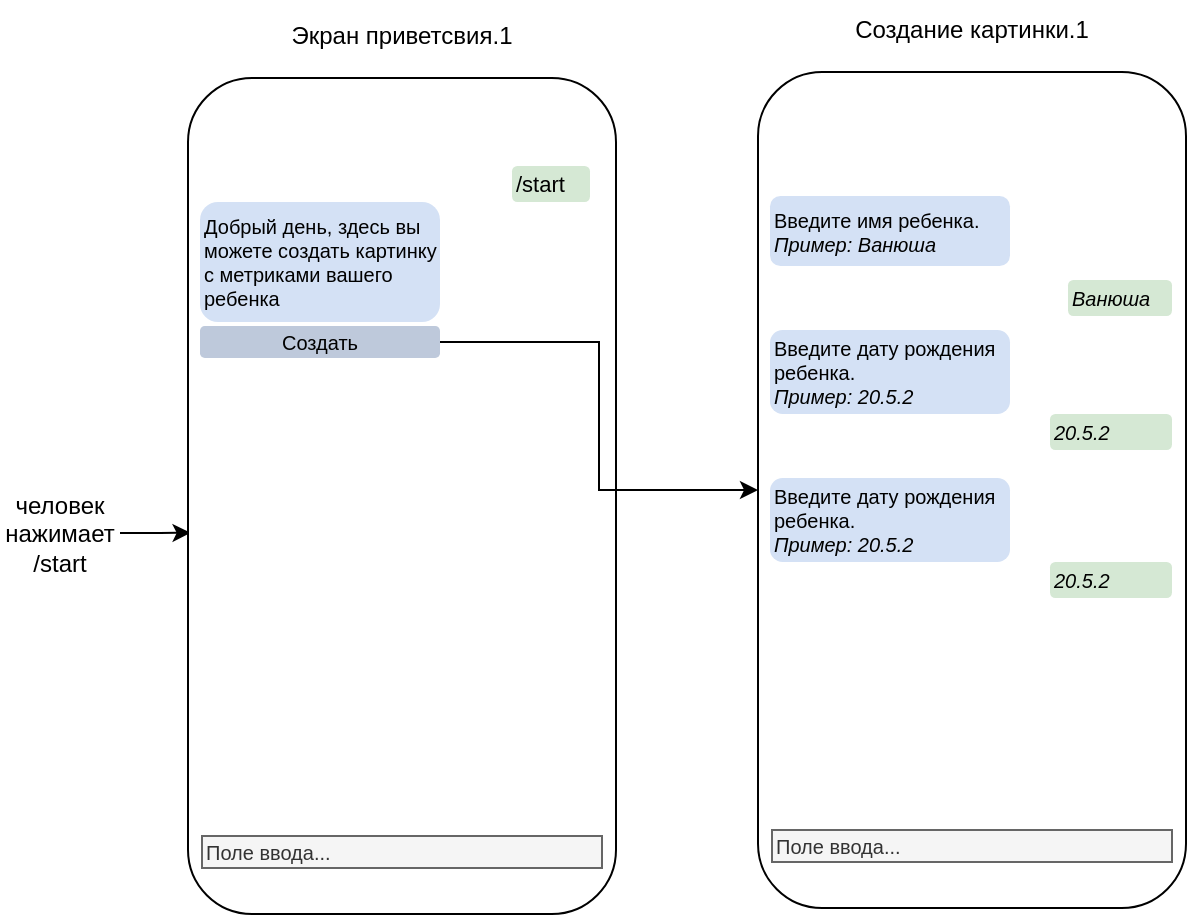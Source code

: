 <mxfile version="23.1.1" type="github">
  <diagram name="Страница — 1" id="0iTnj-BsS2j_chY-5PiK">
    <mxGraphModel dx="653" dy="439" grid="0" gridSize="10" guides="1" tooltips="1" connect="1" arrows="1" fold="1" page="1" pageScale="1" pageWidth="1200" pageHeight="1600" math="0" shadow="0">
      <root>
        <mxCell id="0" />
        <mxCell id="1" parent="0" />
        <mxCell id="aRAYRiQgfo4Hvzv392GO-2" value="человек нажимает /start" style="text;html=1;strokeColor=none;fillColor=none;align=center;verticalAlign=middle;whiteSpace=wrap;rounded=0;" vertex="1" parent="1">
          <mxGeometry x="14" y="263" width="60" height="43" as="geometry" />
        </mxCell>
        <mxCell id="aRAYRiQgfo4Hvzv392GO-7" style="edgeStyle=orthogonalEdgeStyle;rounded=0;orthogonalLoop=1;jettySize=auto;html=1;entryX=0.006;entryY=0.544;entryDx=0;entryDy=0;entryPerimeter=0;" edge="1" parent="1" source="aRAYRiQgfo4Hvzv392GO-2" target="aRAYRiQgfo4Hvzv392GO-1">
          <mxGeometry relative="1" as="geometry" />
        </mxCell>
        <mxCell id="aRAYRiQgfo4Hvzv392GO-15" value="" style="group" vertex="1" connectable="0" parent="1">
          <mxGeometry x="108" y="21" width="214" height="454" as="geometry" />
        </mxCell>
        <mxCell id="aRAYRiQgfo4Hvzv392GO-1" value="" style="rounded=1;whiteSpace=wrap;html=1;shadow=0;glass=0;gradientColor=none;" vertex="1" parent="aRAYRiQgfo4Hvzv392GO-15">
          <mxGeometry y="36" width="214" height="418" as="geometry" />
        </mxCell>
        <mxCell id="aRAYRiQgfo4Hvzv392GO-9" value="Добрый день, здесь вы можете создать картинку с метриками вашего ребенка" style="rounded=1;whiteSpace=wrap;html=1;fillColor=#D4E1F5;strokeColor=none;fontSize=10;align=left;" vertex="1" parent="aRAYRiQgfo4Hvzv392GO-15">
          <mxGeometry x="6" y="98" width="120" height="60" as="geometry" />
        </mxCell>
        <mxCell id="aRAYRiQgfo4Hvzv392GO-10" value="/start" style="rounded=1;whiteSpace=wrap;html=1;fillColor=#D5E8D4;strokeColor=none;fontSize=11;align=left;" vertex="1" parent="aRAYRiQgfo4Hvzv392GO-15">
          <mxGeometry x="162" y="80" width="39" height="18" as="geometry" />
        </mxCell>
        <mxCell id="aRAYRiQgfo4Hvzv392GO-12" value="Поле ввода..." style="rounded=0;whiteSpace=wrap;html=1;fillColor=#f5f5f5;strokeColor=#666666;fontSize=10;align=left;fontColor=#333333;" vertex="1" parent="aRAYRiQgfo4Hvzv392GO-15">
          <mxGeometry x="7" y="415" width="200" height="16" as="geometry" />
        </mxCell>
        <mxCell id="aRAYRiQgfo4Hvzv392GO-13" value="Создать" style="rounded=1;whiteSpace=wrap;html=1;fillColor=#BEC9DB;strokeColor=none;fontSize=10;align=center;" vertex="1" parent="aRAYRiQgfo4Hvzv392GO-15">
          <mxGeometry x="6" y="160" width="120" height="16" as="geometry" />
        </mxCell>
        <mxCell id="aRAYRiQgfo4Hvzv392GO-14" value="Экран приветсвия.1" style="text;html=1;strokeColor=none;fillColor=none;align=center;verticalAlign=middle;whiteSpace=wrap;rounded=0;" vertex="1" parent="aRAYRiQgfo4Hvzv392GO-15">
          <mxGeometry x="42" width="130" height="30" as="geometry" />
        </mxCell>
        <mxCell id="aRAYRiQgfo4Hvzv392GO-16" value="" style="group" vertex="1" connectable="0" parent="1">
          <mxGeometry x="393" y="18" width="214" height="454" as="geometry" />
        </mxCell>
        <mxCell id="aRAYRiQgfo4Hvzv392GO-17" value="" style="rounded=1;whiteSpace=wrap;html=1;shadow=0;glass=0;gradientColor=none;" vertex="1" parent="aRAYRiQgfo4Hvzv392GO-16">
          <mxGeometry y="36" width="214" height="418" as="geometry" />
        </mxCell>
        <mxCell id="aRAYRiQgfo4Hvzv392GO-18" value="Введите имя ребенка.&lt;br&gt;&lt;i&gt;Пример: Ванюша&lt;/i&gt;" style="rounded=1;whiteSpace=wrap;html=1;fillColor=#D4E1F5;strokeColor=none;fontSize=10;align=left;" vertex="1" parent="aRAYRiQgfo4Hvzv392GO-16">
          <mxGeometry x="6" y="98" width="120" height="35" as="geometry" />
        </mxCell>
        <mxCell id="aRAYRiQgfo4Hvzv392GO-19" value="&lt;i style=&quot;border-color: var(--border-color); font-size: 10px;&quot;&gt;Ванюша&lt;/i&gt;" style="rounded=1;whiteSpace=wrap;html=1;fillColor=#D5E8D4;strokeColor=none;fontSize=11;align=left;" vertex="1" parent="aRAYRiQgfo4Hvzv392GO-16">
          <mxGeometry x="155" y="140" width="52" height="18" as="geometry" />
        </mxCell>
        <mxCell id="aRAYRiQgfo4Hvzv392GO-20" value="Поле ввода..." style="rounded=0;whiteSpace=wrap;html=1;fillColor=#f5f5f5;strokeColor=#666666;fontSize=10;align=left;fontColor=#333333;" vertex="1" parent="aRAYRiQgfo4Hvzv392GO-16">
          <mxGeometry x="7" y="415" width="200" height="16" as="geometry" />
        </mxCell>
        <mxCell id="aRAYRiQgfo4Hvzv392GO-22" value="Создание картинки.1" style="text;html=1;strokeColor=none;fillColor=none;align=center;verticalAlign=middle;whiteSpace=wrap;rounded=0;" vertex="1" parent="aRAYRiQgfo4Hvzv392GO-16">
          <mxGeometry x="42" width="130" height="30" as="geometry" />
        </mxCell>
        <mxCell id="aRAYRiQgfo4Hvzv392GO-24" value="Введите дату рождения ребенка.&lt;br&gt;&lt;i&gt;Пример: 20.5.2&lt;/i&gt;" style="rounded=1;whiteSpace=wrap;html=1;fillColor=#D4E1F5;strokeColor=none;fontSize=10;align=left;" vertex="1" parent="aRAYRiQgfo4Hvzv392GO-16">
          <mxGeometry x="6" y="165" width="120" height="42" as="geometry" />
        </mxCell>
        <mxCell id="aRAYRiQgfo4Hvzv392GO-25" value="&lt;i style=&quot;border-color: var(--border-color); font-size: 10px;&quot;&gt;20.5.2&lt;/i&gt;" style="rounded=1;whiteSpace=wrap;html=1;fillColor=#D5E8D4;strokeColor=none;fontSize=11;align=left;" vertex="1" parent="aRAYRiQgfo4Hvzv392GO-16">
          <mxGeometry x="146" y="207" width="61" height="18" as="geometry" />
        </mxCell>
        <mxCell id="aRAYRiQgfo4Hvzv392GO-27" value="Введите дату рождения ребенка.&lt;br&gt;&lt;i&gt;Пример: 20.5.2&lt;/i&gt;" style="rounded=1;whiteSpace=wrap;html=1;fillColor=#D4E1F5;strokeColor=none;fontSize=10;align=left;" vertex="1" parent="aRAYRiQgfo4Hvzv392GO-16">
          <mxGeometry x="6" y="239" width="120" height="42" as="geometry" />
        </mxCell>
        <mxCell id="aRAYRiQgfo4Hvzv392GO-28" value="&lt;i style=&quot;border-color: var(--border-color); font-size: 10px;&quot;&gt;20.5.2&lt;/i&gt;" style="rounded=1;whiteSpace=wrap;html=1;fillColor=#D5E8D4;strokeColor=none;fontSize=11;align=left;" vertex="1" parent="aRAYRiQgfo4Hvzv392GO-16">
          <mxGeometry x="146" y="281" width="61" height="18" as="geometry" />
        </mxCell>
        <mxCell id="aRAYRiQgfo4Hvzv392GO-23" style="edgeStyle=orthogonalEdgeStyle;rounded=0;orthogonalLoop=1;jettySize=auto;html=1;entryX=0;entryY=0.5;entryDx=0;entryDy=0;" edge="1" parent="1" source="aRAYRiQgfo4Hvzv392GO-13" target="aRAYRiQgfo4Hvzv392GO-17">
          <mxGeometry relative="1" as="geometry" />
        </mxCell>
      </root>
    </mxGraphModel>
  </diagram>
</mxfile>
